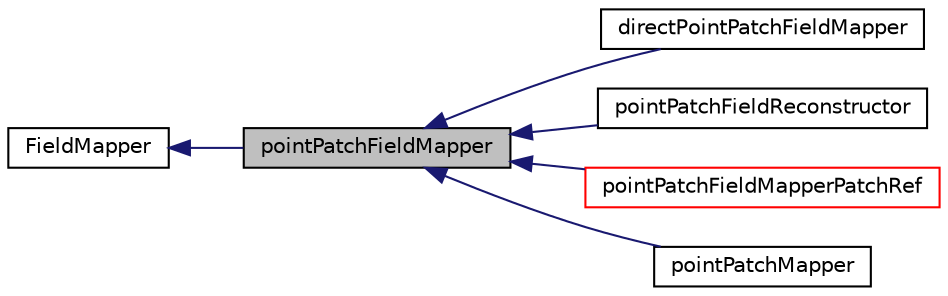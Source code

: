 digraph "pointPatchFieldMapper"
{
  bgcolor="transparent";
  edge [fontname="Helvetica",fontsize="10",labelfontname="Helvetica",labelfontsize="10"];
  node [fontname="Helvetica",fontsize="10",shape=record];
  rankdir="LR";
  Node1 [label="pointPatchFieldMapper",height=0.2,width=0.4,color="black", fillcolor="grey75", style="filled", fontcolor="black"];
  Node2 -> Node1 [dir="back",color="midnightblue",fontsize="10",style="solid",fontname="Helvetica"];
  Node2 [label="FieldMapper",height=0.2,width=0.4,color="black",URL="$a00775.html",tooltip="Abstract base class to hold the Field mapping addressing and weights. "];
  Node1 -> Node3 [dir="back",color="midnightblue",fontsize="10",style="solid",fontname="Helvetica"];
  Node3 [label="directPointPatchFieldMapper",height=0.2,width=0.4,color="black",URL="$a00551.html",tooltip="direct pointPatchFieldMapper "];
  Node1 -> Node4 [dir="back",color="midnightblue",fontsize="10",style="solid",fontname="Helvetica"];
  Node4 [label="pointPatchFieldReconstructor",height=0.2,width=0.4,color="black",URL="$a01935.html"];
  Node1 -> Node5 [dir="back",color="midnightblue",fontsize="10",style="solid",fontname="Helvetica"];
  Node5 [label="pointPatchFieldMapperPatchRef",height=0.2,width=0.4,color="red",URL="$a01934.html",tooltip="Foam::pointPatchFieldMapperPatchRef. "];
  Node1 -> Node6 [dir="back",color="midnightblue",fontsize="10",style="solid",fontname="Helvetica"];
  Node6 [label="pointPatchMapper",height=0.2,width=0.4,color="black",URL="$a01936.html",tooltip="Mapping class for a pointPatchField. "];
}
